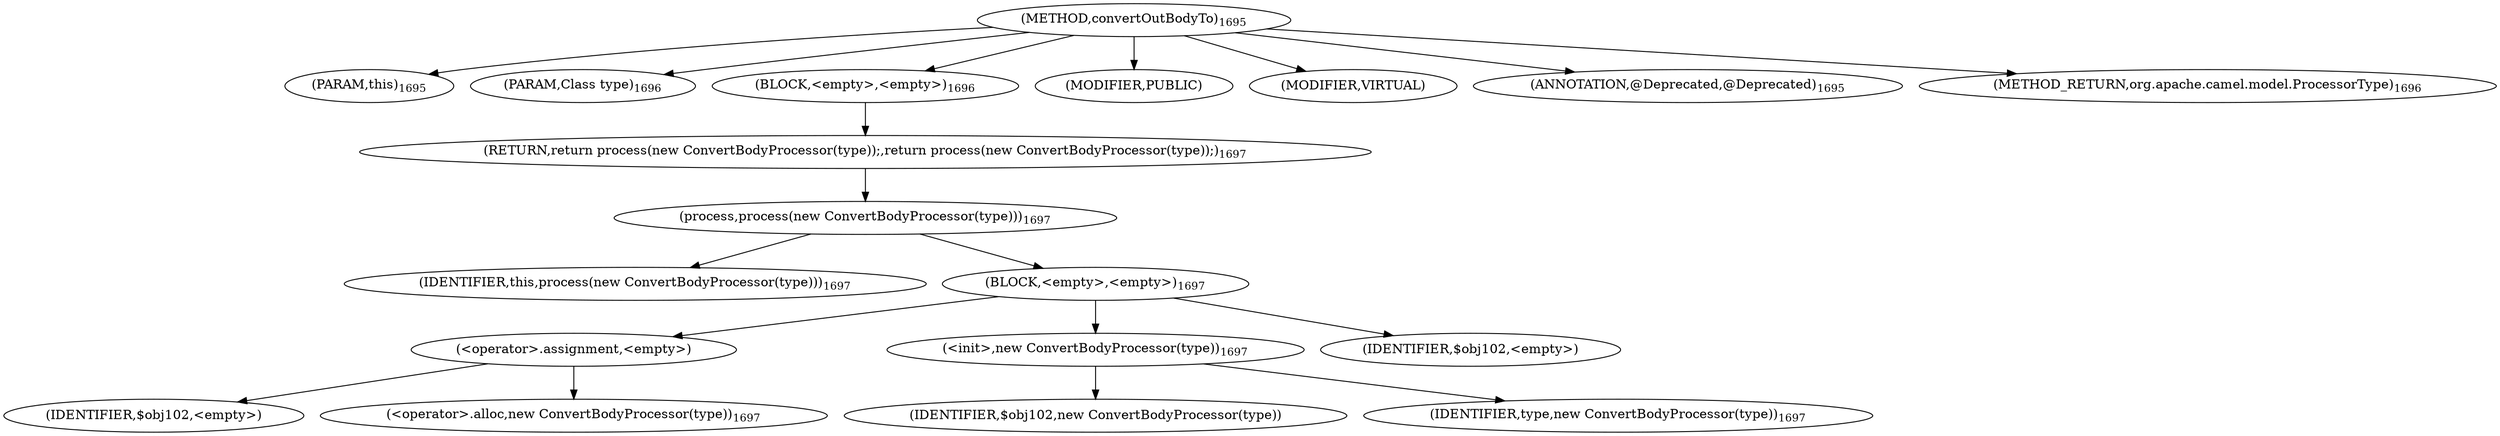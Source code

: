 digraph "convertOutBodyTo" {  
"3051" [label = <(METHOD,convertOutBodyTo)<SUB>1695</SUB>> ]
"467" [label = <(PARAM,this)<SUB>1695</SUB>> ]
"3052" [label = <(PARAM,Class type)<SUB>1696</SUB>> ]
"3053" [label = <(BLOCK,&lt;empty&gt;,&lt;empty&gt;)<SUB>1696</SUB>> ]
"3054" [label = <(RETURN,return process(new ConvertBodyProcessor(type));,return process(new ConvertBodyProcessor(type));)<SUB>1697</SUB>> ]
"3055" [label = <(process,process(new ConvertBodyProcessor(type)))<SUB>1697</SUB>> ]
"466" [label = <(IDENTIFIER,this,process(new ConvertBodyProcessor(type)))<SUB>1697</SUB>> ]
"3056" [label = <(BLOCK,&lt;empty&gt;,&lt;empty&gt;)<SUB>1697</SUB>> ]
"3057" [label = <(&lt;operator&gt;.assignment,&lt;empty&gt;)> ]
"3058" [label = <(IDENTIFIER,$obj102,&lt;empty&gt;)> ]
"3059" [label = <(&lt;operator&gt;.alloc,new ConvertBodyProcessor(type))<SUB>1697</SUB>> ]
"3060" [label = <(&lt;init&gt;,new ConvertBodyProcessor(type))<SUB>1697</SUB>> ]
"3061" [label = <(IDENTIFIER,$obj102,new ConvertBodyProcessor(type))> ]
"3062" [label = <(IDENTIFIER,type,new ConvertBodyProcessor(type))<SUB>1697</SUB>> ]
"3063" [label = <(IDENTIFIER,$obj102,&lt;empty&gt;)> ]
"3064" [label = <(MODIFIER,PUBLIC)> ]
"3065" [label = <(MODIFIER,VIRTUAL)> ]
"3066" [label = <(ANNOTATION,@Deprecated,@Deprecated)<SUB>1695</SUB>> ]
"3067" [label = <(METHOD_RETURN,org.apache.camel.model.ProcessorType)<SUB>1696</SUB>> ]
  "3051" -> "467" 
  "3051" -> "3052" 
  "3051" -> "3053" 
  "3051" -> "3064" 
  "3051" -> "3065" 
  "3051" -> "3066" 
  "3051" -> "3067" 
  "3053" -> "3054" 
  "3054" -> "3055" 
  "3055" -> "466" 
  "3055" -> "3056" 
  "3056" -> "3057" 
  "3056" -> "3060" 
  "3056" -> "3063" 
  "3057" -> "3058" 
  "3057" -> "3059" 
  "3060" -> "3061" 
  "3060" -> "3062" 
}
